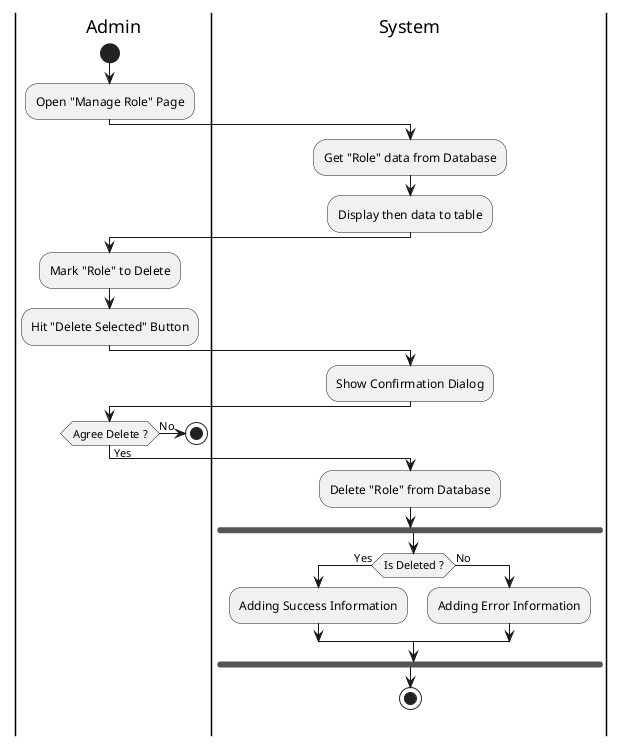 @startuml DeleteRole

skinparam ConditionEndStyle hline
skinparam Monochrome true
skinparam Shadowing false

|Admin|
start
:Open "Manage Role" Page;

|System|
:Get "Role" data from Database;
:Display then data to table;

|Admin|
:Mark "Role" to Delete;
:Hit "Delete Selected" Button;

|System|
:Show Confirmation Dialog;

|Admin|
if (Agree Delete ?) then (No)
    stop
else (Yes)
    |System|
    :Delete "Role" from Database;
    fork
        |System|
        if (Is Deleted ?) then (Yes)
            :Adding Success Information;
        else (No)
            :Adding Error Information;
        endif
    endfork
    stop
endif
@enduml